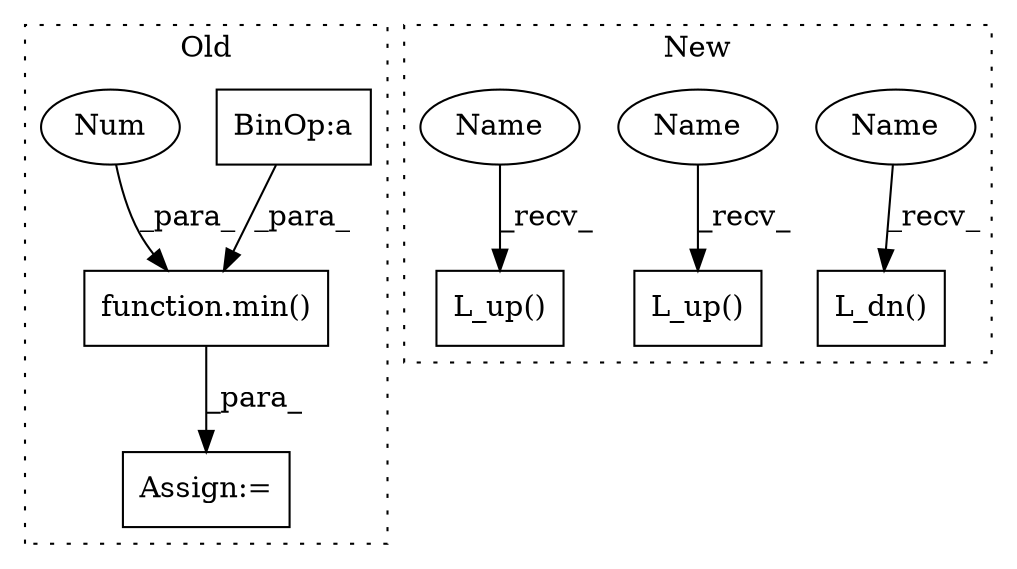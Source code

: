 digraph G {
subgraph cluster0 {
1 [label="function.min()" a="75" s="7382,7408" l="4,1" shape="box"];
3 [label="BinOp:a" a="82" s="7397" l="3" shape="box"];
4 [label="Num" a="76" s="7386" l="3" shape="ellipse"];
5 [label="Assign:=" a="68" s="7379" l="3" shape="box"];
label = "Old";
style="dotted";
}
subgraph cluster1 {
2 [label="L_up()" a="75" s="10026" l="11" shape="box"];
6 [label="L_up()" a="75" s="8385" l="11" shape="box"];
7 [label="L_dn()" a="75" s="9288" l="11" shape="box"];
8 [label="Name" a="87" s="9288" l="4" shape="ellipse"];
9 [label="Name" a="87" s="10026" l="4" shape="ellipse"];
10 [label="Name" a="87" s="8385" l="4" shape="ellipse"];
label = "New";
style="dotted";
}
1 -> 5 [label="_para_"];
3 -> 1 [label="_para_"];
4 -> 1 [label="_para_"];
8 -> 7 [label="_recv_"];
9 -> 2 [label="_recv_"];
10 -> 6 [label="_recv_"];
}
